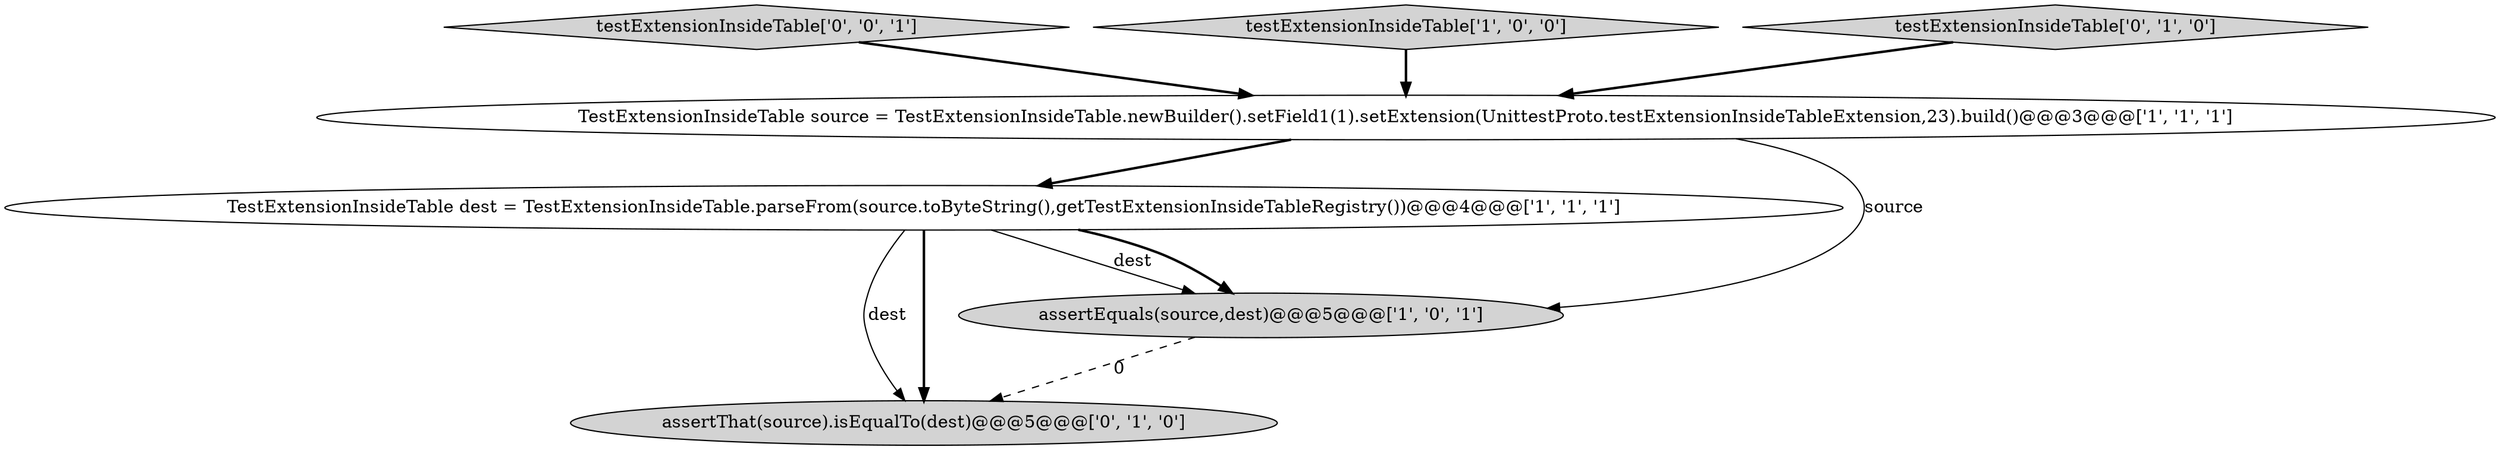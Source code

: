 digraph {
6 [style = filled, label = "testExtensionInsideTable['0', '0', '1']", fillcolor = lightgray, shape = diamond image = "AAA0AAABBB3BBB"];
4 [style = filled, label = "assertThat(source).isEqualTo(dest)@@@5@@@['0', '1', '0']", fillcolor = lightgray, shape = ellipse image = "AAA1AAABBB2BBB"];
1 [style = filled, label = "TestExtensionInsideTable source = TestExtensionInsideTable.newBuilder().setField1(1).setExtension(UnittestProto.testExtensionInsideTableExtension,23).build()@@@3@@@['1', '1', '1']", fillcolor = white, shape = ellipse image = "AAA0AAABBB1BBB"];
0 [style = filled, label = "testExtensionInsideTable['1', '0', '0']", fillcolor = lightgray, shape = diamond image = "AAA0AAABBB1BBB"];
2 [style = filled, label = "TestExtensionInsideTable dest = TestExtensionInsideTable.parseFrom(source.toByteString(),getTestExtensionInsideTableRegistry())@@@4@@@['1', '1', '1']", fillcolor = white, shape = ellipse image = "AAA0AAABBB1BBB"];
5 [style = filled, label = "testExtensionInsideTable['0', '1', '0']", fillcolor = lightgray, shape = diamond image = "AAA0AAABBB2BBB"];
3 [style = filled, label = "assertEquals(source,dest)@@@5@@@['1', '0', '1']", fillcolor = lightgray, shape = ellipse image = "AAA0AAABBB1BBB"];
2->3 [style = solid, label="dest"];
2->4 [style = solid, label="dest"];
2->4 [style = bold, label=""];
6->1 [style = bold, label=""];
1->2 [style = bold, label=""];
1->3 [style = solid, label="source"];
0->1 [style = bold, label=""];
2->3 [style = bold, label=""];
3->4 [style = dashed, label="0"];
5->1 [style = bold, label=""];
}
